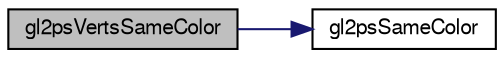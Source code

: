 digraph G
{
  edge [fontname="FreeSans",fontsize="10",labelfontname="FreeSans",labelfontsize="10"];
  node [fontname="FreeSans",fontsize="10",shape=record];
  rankdir="LR";
  Node1 [label="gl2psVertsSameColor",height=0.2,width=0.4,color="black", fillcolor="grey75", style="filled" fontcolor="black"];
  Node1 -> Node2 [color="midnightblue",fontsize="10",style="solid",fontname="FreeSans"];
  Node2 [label="gl2psSameColor",height=0.2,width=0.4,color="black", fillcolor="white", style="filled",URL="$gl2ps_8c.html#a1de2a0f53b7234b7b668a0114de03719"];
}
